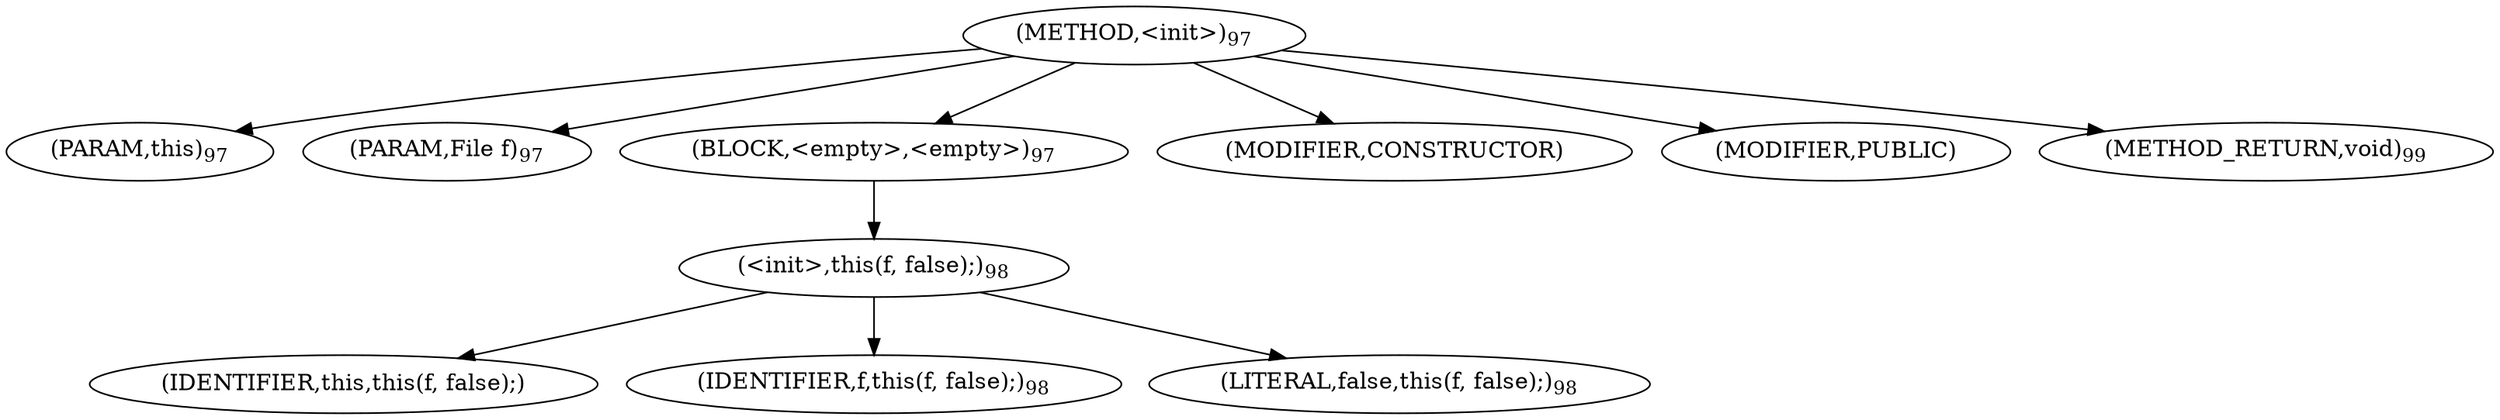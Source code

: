 digraph "&lt;init&gt;" {  
"65" [label = <(METHOD,&lt;init&gt;)<SUB>97</SUB>> ]
"8" [label = <(PARAM,this)<SUB>97</SUB>> ]
"66" [label = <(PARAM,File f)<SUB>97</SUB>> ]
"67" [label = <(BLOCK,&lt;empty&gt;,&lt;empty&gt;)<SUB>97</SUB>> ]
"68" [label = <(&lt;init&gt;,this(f, false);)<SUB>98</SUB>> ]
"7" [label = <(IDENTIFIER,this,this(f, false);)> ]
"69" [label = <(IDENTIFIER,f,this(f, false);)<SUB>98</SUB>> ]
"70" [label = <(LITERAL,false,this(f, false);)<SUB>98</SUB>> ]
"71" [label = <(MODIFIER,CONSTRUCTOR)> ]
"72" [label = <(MODIFIER,PUBLIC)> ]
"73" [label = <(METHOD_RETURN,void)<SUB>99</SUB>> ]
  "65" -> "8" 
  "65" -> "66" 
  "65" -> "67" 
  "65" -> "71" 
  "65" -> "72" 
  "65" -> "73" 
  "67" -> "68" 
  "68" -> "7" 
  "68" -> "69" 
  "68" -> "70" 
}
